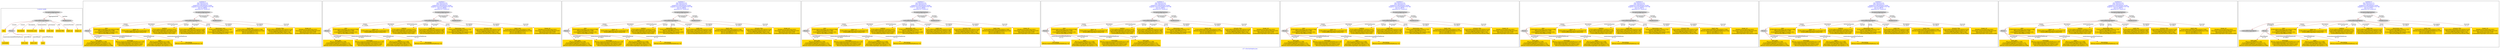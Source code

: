 digraph n0 {
fontcolor="blue"
remincross="true"
label="s27-s-the-huntington.json"
subgraph cluster_0 {
label="1-correct model"
n2[style="filled",color="white",fillcolor="lightgray",label="CulturalHeritageObject1"];
n3[shape="plaintext",style="filled",fillcolor="gold",label="date"];
n4[style="filled",color="white",fillcolor="lightgray",label="Person1"];
n5[shape="plaintext",style="filled",fillcolor="gold",label="description"];
n6[shape="plaintext",style="filled",fillcolor="gold",label="dimensions_inch"];
n7[shape="plaintext",style="filled",fillcolor="gold",label="medium"];
n8[shape="plaintext",style="filled",fillcolor="gold",label="credit_line"];
n9[shape="plaintext",style="filled",fillcolor="gold",label="Artwork_Title"];
n10[shape="plaintext",style="filled",fillcolor="gold",label="object_no"];
n11[shape="plaintext",style="filled",fillcolor="gold",label="nationality"];
n12[shape="plaintext",style="filled",fillcolor="gold",label="birth_date"];
n13[shape="plaintext",style="filled",fillcolor="gold",label="death_date"];
n14[shape="plaintext",style="filled",fillcolor="gold",label="name"];
n15[style="filled",color="white",fillcolor="lightgray",label="EuropeanaAggregation1"];
n16[style="filled",color="white",fillcolor="lightgray",label="WebResource1"];
n17[shape="plaintext",style="filled",fillcolor="gold",label="image_url"];
}
subgraph cluster_1 {
label="candidate 0\nlink coherence:0.8\nnode coherence:0.8\nconfidence:0.6953092645743361\nmapping score:0.6234364215247786\ncost:311.98044\n-precision:0.67-recall:0.67"
n19[style="filled",color="white",fillcolor="lightgray",label="CulturalHeritageObject1"];
n20[style="filled",color="white",fillcolor="lightgray",label="Person1"];
n21[style="filled",color="white",fillcolor="lightgray",label="EuropeanaAggregation1"];
n22[style="filled",color="white",fillcolor="lightgray",label="WebResource1"];
n23[shape="plaintext",style="filled",fillcolor="gold",label="birth_date\n[Person,dateOfDeath,0.599]\n[CulturalHeritageObject,created,0.172]\n[CulturalHeritageObject,description,0.133]\n[Person,countryAssociatedWithThePerson,0.096]"];
n24[shape="plaintext",style="filled",fillcolor="gold",label="date\n[CulturalHeritageObject,description,0.594]\n[Person,dateOfDeath,0.186]\n[CulturalHeritageObject,created,0.181]\n[Person,dateOfBirth,0.039]"];
n25[shape="plaintext",style="filled",fillcolor="gold",label="object_no\n[CulturalHeritageObject,accessionNumber,1.0]\n[CulturalHeritageObject,extent,0.0]"];
n26[shape="plaintext",style="filled",fillcolor="gold",label="medium\n[CulturalHeritageObject,medium,0.972]\n[CulturalHeritageObject,description,0.02]\n[Person,biographicalInformation,0.005]\n[CulturalHeritageObject,title,0.003]"];
n27[shape="plaintext",style="filled",fillcolor="gold",label="credit_line\n[CulturalHeritageObject,provenance,0.435]\n[Document,columnSubClassOfLink,0.286]\n[CulturalHeritageObject,description,0.154]\n[Person,biographicalInformation,0.125]"];
n28[shape="plaintext",style="filled",fillcolor="gold",label="nationality\n[Person,countryAssociatedWithThePerson,0.743]\n[CulturalHeritageObject,provenance,0.117]\n[CulturalHeritageObject,description,0.083]\n[Person,biographicalInformation,0.057]"];
n29[shape="plaintext",style="filled",fillcolor="gold",label="dimensions_inch\n[CulturalHeritageObject,extent,0.723]\n[Person,dateOfDeath,0.113]\n[CulturalHeritageObject,description,0.085]\n[Person,dateOfBirth,0.079]"];
n30[shape="plaintext",style="filled",fillcolor="gold",label="death_date\n[CulturalHeritageObject,description,0.344]\n[Person,countryAssociatedWithThePerson,0.244]\n[Person,dateOfBirth,0.211]\n[Person,dateOfDeath,0.202]"];
n31[shape="plaintext",style="filled",fillcolor="gold",label="name\n[Person,nameOfThePerson,0.448]\n[CulturalHeritageObject,title,0.205]\n[Document,columnSubClassOfLink,0.175]\n[CulturalHeritageObject,description,0.172]"];
n32[shape="plaintext",style="filled",fillcolor="gold",label="image_url\n[WebResource,classLink,0.952]\n[Document,columnSubClassOfLink,0.026]\n[Document,classLink,0.016]\n[CulturalHeritageObject,description,0.006]"];
n33[shape="plaintext",style="filled",fillcolor="gold",label="Artwork_Title\n[CulturalHeritageObject,description,0.533]\n[Person,biographicalInformation,0.278]\n[CulturalHeritageObject,title,0.104]\n[Document,columnSubClassOfLink,0.084]"];
n34[shape="plaintext",style="filled",fillcolor="gold",label="description\n[Person,countryAssociatedWithThePerson,1.0]"];
}
subgraph cluster_2 {
label="candidate 1\nlink coherence:0.8\nnode coherence:0.8\nconfidence:0.6953092645743361\nmapping score:0.6234364215247786\ncost:311.98044\n-precision:0.67-recall:0.67"
n36[style="filled",color="white",fillcolor="lightgray",label="CulturalHeritageObject1"];
n37[style="filled",color="white",fillcolor="lightgray",label="Person1"];
n38[style="filled",color="white",fillcolor="lightgray",label="EuropeanaAggregation1"];
n39[style="filled",color="white",fillcolor="lightgray",label="WebResource1"];
n40[shape="plaintext",style="filled",fillcolor="gold",label="birth_date\n[Person,dateOfDeath,0.599]\n[CulturalHeritageObject,created,0.172]\n[CulturalHeritageObject,description,0.133]\n[Person,countryAssociatedWithThePerson,0.096]"];
n41[shape="plaintext",style="filled",fillcolor="gold",label="date\n[CulturalHeritageObject,description,0.594]\n[Person,dateOfDeath,0.186]\n[CulturalHeritageObject,created,0.181]\n[Person,dateOfBirth,0.039]"];
n42[shape="plaintext",style="filled",fillcolor="gold",label="object_no\n[CulturalHeritageObject,accessionNumber,1.0]\n[CulturalHeritageObject,extent,0.0]"];
n43[shape="plaintext",style="filled",fillcolor="gold",label="medium\n[CulturalHeritageObject,medium,0.972]\n[CulturalHeritageObject,description,0.02]\n[Person,biographicalInformation,0.005]\n[CulturalHeritageObject,title,0.003]"];
n44[shape="plaintext",style="filled",fillcolor="gold",label="credit_line\n[CulturalHeritageObject,provenance,0.435]\n[Document,columnSubClassOfLink,0.286]\n[CulturalHeritageObject,description,0.154]\n[Person,biographicalInformation,0.125]"];
n45[shape="plaintext",style="filled",fillcolor="gold",label="nationality\n[Person,countryAssociatedWithThePerson,0.743]\n[CulturalHeritageObject,provenance,0.117]\n[CulturalHeritageObject,description,0.083]\n[Person,biographicalInformation,0.057]"];
n46[shape="plaintext",style="filled",fillcolor="gold",label="dimensions_inch\n[CulturalHeritageObject,extent,0.723]\n[Person,dateOfDeath,0.113]\n[CulturalHeritageObject,description,0.085]\n[Person,dateOfBirth,0.079]"];
n47[shape="plaintext",style="filled",fillcolor="gold",label="Artwork_Title\n[CulturalHeritageObject,description,0.533]\n[Person,biographicalInformation,0.278]\n[CulturalHeritageObject,title,0.104]\n[Document,columnSubClassOfLink,0.084]"];
n48[shape="plaintext",style="filled",fillcolor="gold",label="name\n[Person,nameOfThePerson,0.448]\n[CulturalHeritageObject,title,0.205]\n[Document,columnSubClassOfLink,0.175]\n[CulturalHeritageObject,description,0.172]"];
n49[shape="plaintext",style="filled",fillcolor="gold",label="image_url\n[WebResource,classLink,0.952]\n[Document,columnSubClassOfLink,0.026]\n[Document,classLink,0.016]\n[CulturalHeritageObject,description,0.006]"];
n50[shape="plaintext",style="filled",fillcolor="gold",label="death_date\n[CulturalHeritageObject,description,0.344]\n[Person,countryAssociatedWithThePerson,0.244]\n[Person,dateOfBirth,0.211]\n[Person,dateOfDeath,0.202]"];
n51[shape="plaintext",style="filled",fillcolor="gold",label="description\n[Person,countryAssociatedWithThePerson,1.0]"];
}
subgraph cluster_3 {
label="candidate 2\nlink coherence:0.8\nnode coherence:0.8\nconfidence:0.6953092645743361\nmapping score:0.6234364215247786\ncost:311.98044\n-precision:0.67-recall:0.67"
n53[style="filled",color="white",fillcolor="lightgray",label="CulturalHeritageObject1"];
n54[style="filled",color="white",fillcolor="lightgray",label="Person1"];
n55[style="filled",color="white",fillcolor="lightgray",label="EuropeanaAggregation1"];
n56[style="filled",color="white",fillcolor="lightgray",label="WebResource1"];
n57[shape="plaintext",style="filled",fillcolor="gold",label="birth_date\n[Person,dateOfDeath,0.599]\n[CulturalHeritageObject,created,0.172]\n[CulturalHeritageObject,description,0.133]\n[Person,countryAssociatedWithThePerson,0.096]"];
n58[shape="plaintext",style="filled",fillcolor="gold",label="date\n[CulturalHeritageObject,description,0.594]\n[Person,dateOfDeath,0.186]\n[CulturalHeritageObject,created,0.181]\n[Person,dateOfBirth,0.039]"];
n59[shape="plaintext",style="filled",fillcolor="gold",label="object_no\n[CulturalHeritageObject,accessionNumber,1.0]\n[CulturalHeritageObject,extent,0.0]"];
n60[shape="plaintext",style="filled",fillcolor="gold",label="medium\n[CulturalHeritageObject,medium,0.972]\n[CulturalHeritageObject,description,0.02]\n[Person,biographicalInformation,0.005]\n[CulturalHeritageObject,title,0.003]"];
n61[shape="plaintext",style="filled",fillcolor="gold",label="nationality\n[Person,countryAssociatedWithThePerson,0.743]\n[CulturalHeritageObject,provenance,0.117]\n[CulturalHeritageObject,description,0.083]\n[Person,biographicalInformation,0.057]"];
n62[shape="plaintext",style="filled",fillcolor="gold",label="dimensions_inch\n[CulturalHeritageObject,extent,0.723]\n[Person,dateOfDeath,0.113]\n[CulturalHeritageObject,description,0.085]\n[Person,dateOfBirth,0.079]"];
n63[shape="plaintext",style="filled",fillcolor="gold",label="credit_line\n[CulturalHeritageObject,provenance,0.435]\n[Document,columnSubClassOfLink,0.286]\n[CulturalHeritageObject,description,0.154]\n[Person,biographicalInformation,0.125]"];
n64[shape="plaintext",style="filled",fillcolor="gold",label="death_date\n[CulturalHeritageObject,description,0.344]\n[Person,countryAssociatedWithThePerson,0.244]\n[Person,dateOfBirth,0.211]\n[Person,dateOfDeath,0.202]"];
n65[shape="plaintext",style="filled",fillcolor="gold",label="name\n[Person,nameOfThePerson,0.448]\n[CulturalHeritageObject,title,0.205]\n[Document,columnSubClassOfLink,0.175]\n[CulturalHeritageObject,description,0.172]"];
n66[shape="plaintext",style="filled",fillcolor="gold",label="image_url\n[WebResource,classLink,0.952]\n[Document,columnSubClassOfLink,0.026]\n[Document,classLink,0.016]\n[CulturalHeritageObject,description,0.006]"];
n67[shape="plaintext",style="filled",fillcolor="gold",label="Artwork_Title\n[CulturalHeritageObject,description,0.533]\n[Person,biographicalInformation,0.278]\n[CulturalHeritageObject,title,0.104]\n[Document,columnSubClassOfLink,0.084]"];
n68[shape="plaintext",style="filled",fillcolor="gold",label="description\n[Person,countryAssociatedWithThePerson,1.0]"];
}
subgraph cluster_4 {
label="candidate 3\nlink coherence:0.8\nnode coherence:0.8\nconfidence:0.6953092645743361\nmapping score:0.6234364215247786\ncost:311.98044\n-precision:0.67-recall:0.67"
n70[style="filled",color="white",fillcolor="lightgray",label="CulturalHeritageObject1"];
n71[style="filled",color="white",fillcolor="lightgray",label="Person1"];
n72[style="filled",color="white",fillcolor="lightgray",label="EuropeanaAggregation1"];
n73[style="filled",color="white",fillcolor="lightgray",label="WebResource1"];
n74[shape="plaintext",style="filled",fillcolor="gold",label="birth_date\n[Person,dateOfDeath,0.599]\n[CulturalHeritageObject,created,0.172]\n[CulturalHeritageObject,description,0.133]\n[Person,countryAssociatedWithThePerson,0.096]"];
n75[shape="plaintext",style="filled",fillcolor="gold",label="date\n[CulturalHeritageObject,description,0.594]\n[Person,dateOfDeath,0.186]\n[CulturalHeritageObject,created,0.181]\n[Person,dateOfBirth,0.039]"];
n76[shape="plaintext",style="filled",fillcolor="gold",label="object_no\n[CulturalHeritageObject,accessionNumber,1.0]\n[CulturalHeritageObject,extent,0.0]"];
n77[shape="plaintext",style="filled",fillcolor="gold",label="medium\n[CulturalHeritageObject,medium,0.972]\n[CulturalHeritageObject,description,0.02]\n[Person,biographicalInformation,0.005]\n[CulturalHeritageObject,title,0.003]"];
n78[shape="plaintext",style="filled",fillcolor="gold",label="nationality\n[Person,countryAssociatedWithThePerson,0.743]\n[CulturalHeritageObject,provenance,0.117]\n[CulturalHeritageObject,description,0.083]\n[Person,biographicalInformation,0.057]"];
n79[shape="plaintext",style="filled",fillcolor="gold",label="dimensions_inch\n[CulturalHeritageObject,extent,0.723]\n[Person,dateOfDeath,0.113]\n[CulturalHeritageObject,description,0.085]\n[Person,dateOfBirth,0.079]"];
n80[shape="plaintext",style="filled",fillcolor="gold",label="credit_line\n[CulturalHeritageObject,provenance,0.435]\n[Document,columnSubClassOfLink,0.286]\n[CulturalHeritageObject,description,0.154]\n[Person,biographicalInformation,0.125]"];
n81[shape="plaintext",style="filled",fillcolor="gold",label="Artwork_Title\n[CulturalHeritageObject,description,0.533]\n[Person,biographicalInformation,0.278]\n[CulturalHeritageObject,title,0.104]\n[Document,columnSubClassOfLink,0.084]"];
n82[shape="plaintext",style="filled",fillcolor="gold",label="name\n[Person,nameOfThePerson,0.448]\n[CulturalHeritageObject,title,0.205]\n[Document,columnSubClassOfLink,0.175]\n[CulturalHeritageObject,description,0.172]"];
n83[shape="plaintext",style="filled",fillcolor="gold",label="image_url\n[WebResource,classLink,0.952]\n[Document,columnSubClassOfLink,0.026]\n[Document,classLink,0.016]\n[CulturalHeritageObject,description,0.006]"];
n84[shape="plaintext",style="filled",fillcolor="gold",label="death_date\n[CulturalHeritageObject,description,0.344]\n[Person,countryAssociatedWithThePerson,0.244]\n[Person,dateOfBirth,0.211]\n[Person,dateOfDeath,0.202]"];
n85[shape="plaintext",style="filled",fillcolor="gold",label="description\n[Person,countryAssociatedWithThePerson,1.0]"];
}
subgraph cluster_5 {
label="candidate 4\nlink coherence:0.8\nnode coherence:0.8\nconfidence:0.6953092645743361\nmapping score:0.6234364215247786\ncost:311.98054\n-precision:0.67-recall:0.67"
n87[style="filled",color="white",fillcolor="lightgray",label="CulturalHeritageObject1"];
n88[style="filled",color="white",fillcolor="lightgray",label="Person2"];
n89[style="filled",color="white",fillcolor="lightgray",label="EuropeanaAggregation1"];
n90[style="filled",color="white",fillcolor="lightgray",label="WebResource1"];
n91[shape="plaintext",style="filled",fillcolor="gold",label="date\n[CulturalHeritageObject,description,0.594]\n[Person,dateOfDeath,0.186]\n[CulturalHeritageObject,created,0.181]\n[Person,dateOfBirth,0.039]"];
n92[shape="plaintext",style="filled",fillcolor="gold",label="object_no\n[CulturalHeritageObject,accessionNumber,1.0]\n[CulturalHeritageObject,extent,0.0]"];
n93[shape="plaintext",style="filled",fillcolor="gold",label="medium\n[CulturalHeritageObject,medium,0.972]\n[CulturalHeritageObject,description,0.02]\n[Person,biographicalInformation,0.005]\n[CulturalHeritageObject,title,0.003]"];
n94[shape="plaintext",style="filled",fillcolor="gold",label="description\n[Person,countryAssociatedWithThePerson,1.0]"];
n95[shape="plaintext",style="filled",fillcolor="gold",label="credit_line\n[CulturalHeritageObject,provenance,0.435]\n[Document,columnSubClassOfLink,0.286]\n[CulturalHeritageObject,description,0.154]\n[Person,biographicalInformation,0.125]"];
n96[shape="plaintext",style="filled",fillcolor="gold",label="name\n[Person,nameOfThePerson,0.448]\n[CulturalHeritageObject,title,0.205]\n[Document,columnSubClassOfLink,0.175]\n[CulturalHeritageObject,description,0.172]"];
n97[shape="plaintext",style="filled",fillcolor="gold",label="nationality\n[Person,countryAssociatedWithThePerson,0.743]\n[CulturalHeritageObject,provenance,0.117]\n[CulturalHeritageObject,description,0.083]\n[Person,biographicalInformation,0.057]"];
n98[shape="plaintext",style="filled",fillcolor="gold",label="dimensions_inch\n[CulturalHeritageObject,extent,0.723]\n[Person,dateOfDeath,0.113]\n[CulturalHeritageObject,description,0.085]\n[Person,dateOfBirth,0.079]"];
n99[shape="plaintext",style="filled",fillcolor="gold",label="death_date\n[CulturalHeritageObject,description,0.344]\n[Person,countryAssociatedWithThePerson,0.244]\n[Person,dateOfBirth,0.211]\n[Person,dateOfDeath,0.202]"];
n100[shape="plaintext",style="filled",fillcolor="gold",label="image_url\n[WebResource,classLink,0.952]\n[Document,columnSubClassOfLink,0.026]\n[Document,classLink,0.016]\n[CulturalHeritageObject,description,0.006]"];
n101[shape="plaintext",style="filled",fillcolor="gold",label="Artwork_Title\n[CulturalHeritageObject,description,0.533]\n[Person,biographicalInformation,0.278]\n[CulturalHeritageObject,title,0.104]\n[Document,columnSubClassOfLink,0.084]"];
n102[shape="plaintext",style="filled",fillcolor="gold",label="birth_date\n[Person,dateOfDeath,0.599]\n[CulturalHeritageObject,created,0.172]\n[CulturalHeritageObject,description,0.133]\n[Person,countryAssociatedWithThePerson,0.096]"];
}
subgraph cluster_6 {
label="candidate 5\nlink coherence:0.8\nnode coherence:0.8\nconfidence:0.6953092645743361\nmapping score:0.6234364215247786\ncost:311.98076\n-precision:0.67-recall:0.67"
n104[style="filled",color="white",fillcolor="lightgray",label="CulturalHeritageObject1"];
n105[style="filled",color="white",fillcolor="lightgray",label="Person1"];
n106[style="filled",color="white",fillcolor="lightgray",label="EuropeanaAggregation1"];
n107[style="filled",color="white",fillcolor="lightgray",label="WebResource2"];
n108[shape="plaintext",style="filled",fillcolor="gold",label="birth_date\n[Person,dateOfDeath,0.599]\n[CulturalHeritageObject,created,0.172]\n[CulturalHeritageObject,description,0.133]\n[Person,countryAssociatedWithThePerson,0.096]"];
n109[shape="plaintext",style="filled",fillcolor="gold",label="date\n[CulturalHeritageObject,description,0.594]\n[Person,dateOfDeath,0.186]\n[CulturalHeritageObject,created,0.181]\n[Person,dateOfBirth,0.039]"];
n110[shape="plaintext",style="filled",fillcolor="gold",label="object_no\n[CulturalHeritageObject,accessionNumber,1.0]\n[CulturalHeritageObject,extent,0.0]"];
n111[shape="plaintext",style="filled",fillcolor="gold",label="medium\n[CulturalHeritageObject,medium,0.972]\n[CulturalHeritageObject,description,0.02]\n[Person,biographicalInformation,0.005]\n[CulturalHeritageObject,title,0.003]"];
n112[shape="plaintext",style="filled",fillcolor="gold",label="credit_line\n[CulturalHeritageObject,provenance,0.435]\n[Document,columnSubClassOfLink,0.286]\n[CulturalHeritageObject,description,0.154]\n[Person,biographicalInformation,0.125]"];
n113[shape="plaintext",style="filled",fillcolor="gold",label="nationality\n[Person,countryAssociatedWithThePerson,0.743]\n[CulturalHeritageObject,provenance,0.117]\n[CulturalHeritageObject,description,0.083]\n[Person,biographicalInformation,0.057]"];
n114[shape="plaintext",style="filled",fillcolor="gold",label="dimensions_inch\n[CulturalHeritageObject,extent,0.723]\n[Person,dateOfDeath,0.113]\n[CulturalHeritageObject,description,0.085]\n[Person,dateOfBirth,0.079]"];
n115[shape="plaintext",style="filled",fillcolor="gold",label="image_url\n[WebResource,classLink,0.952]\n[Document,columnSubClassOfLink,0.026]\n[Document,classLink,0.016]\n[CulturalHeritageObject,description,0.006]"];
n116[shape="plaintext",style="filled",fillcolor="gold",label="death_date\n[CulturalHeritageObject,description,0.344]\n[Person,countryAssociatedWithThePerson,0.244]\n[Person,dateOfBirth,0.211]\n[Person,dateOfDeath,0.202]"];
n117[shape="plaintext",style="filled",fillcolor="gold",label="name\n[Person,nameOfThePerson,0.448]\n[CulturalHeritageObject,title,0.205]\n[Document,columnSubClassOfLink,0.175]\n[CulturalHeritageObject,description,0.172]"];
n118[shape="plaintext",style="filled",fillcolor="gold",label="Artwork_Title\n[CulturalHeritageObject,description,0.533]\n[Person,biographicalInformation,0.278]\n[CulturalHeritageObject,title,0.104]\n[Document,columnSubClassOfLink,0.084]"];
n119[shape="plaintext",style="filled",fillcolor="gold",label="description\n[Person,countryAssociatedWithThePerson,1.0]"];
}
subgraph cluster_7 {
label="candidate 6\nlink coherence:0.8\nnode coherence:0.8\nconfidence:0.6953092645743361\nmapping score:0.6234364215247786\ncost:311.98076\n-precision:0.67-recall:0.67"
n121[style="filled",color="white",fillcolor="lightgray",label="CulturalHeritageObject1"];
n122[style="filled",color="white",fillcolor="lightgray",label="Person1"];
n123[style="filled",color="white",fillcolor="lightgray",label="EuropeanaAggregation1"];
n124[style="filled",color="white",fillcolor="lightgray",label="WebResource2"];
n125[shape="plaintext",style="filled",fillcolor="gold",label="birth_date\n[Person,dateOfDeath,0.599]\n[CulturalHeritageObject,created,0.172]\n[CulturalHeritageObject,description,0.133]\n[Person,countryAssociatedWithThePerson,0.096]"];
n126[shape="plaintext",style="filled",fillcolor="gold",label="date\n[CulturalHeritageObject,description,0.594]\n[Person,dateOfDeath,0.186]\n[CulturalHeritageObject,created,0.181]\n[Person,dateOfBirth,0.039]"];
n127[shape="plaintext",style="filled",fillcolor="gold",label="object_no\n[CulturalHeritageObject,accessionNumber,1.0]\n[CulturalHeritageObject,extent,0.0]"];
n128[shape="plaintext",style="filled",fillcolor="gold",label="medium\n[CulturalHeritageObject,medium,0.972]\n[CulturalHeritageObject,description,0.02]\n[Person,biographicalInformation,0.005]\n[CulturalHeritageObject,title,0.003]"];
n129[shape="plaintext",style="filled",fillcolor="gold",label="credit_line\n[CulturalHeritageObject,provenance,0.435]\n[Document,columnSubClassOfLink,0.286]\n[CulturalHeritageObject,description,0.154]\n[Person,biographicalInformation,0.125]"];
n130[shape="plaintext",style="filled",fillcolor="gold",label="nationality\n[Person,countryAssociatedWithThePerson,0.743]\n[CulturalHeritageObject,provenance,0.117]\n[CulturalHeritageObject,description,0.083]\n[Person,biographicalInformation,0.057]"];
n131[shape="plaintext",style="filled",fillcolor="gold",label="dimensions_inch\n[CulturalHeritageObject,extent,0.723]\n[Person,dateOfDeath,0.113]\n[CulturalHeritageObject,description,0.085]\n[Person,dateOfBirth,0.079]"];
n132[shape="plaintext",style="filled",fillcolor="gold",label="image_url\n[WebResource,classLink,0.952]\n[Document,columnSubClassOfLink,0.026]\n[Document,classLink,0.016]\n[CulturalHeritageObject,description,0.006]"];
n133[shape="plaintext",style="filled",fillcolor="gold",label="Artwork_Title\n[CulturalHeritageObject,description,0.533]\n[Person,biographicalInformation,0.278]\n[CulturalHeritageObject,title,0.104]\n[Document,columnSubClassOfLink,0.084]"];
n134[shape="plaintext",style="filled",fillcolor="gold",label="name\n[Person,nameOfThePerson,0.448]\n[CulturalHeritageObject,title,0.205]\n[Document,columnSubClassOfLink,0.175]\n[CulturalHeritageObject,description,0.172]"];
n135[shape="plaintext",style="filled",fillcolor="gold",label="death_date\n[CulturalHeritageObject,description,0.344]\n[Person,countryAssociatedWithThePerson,0.244]\n[Person,dateOfBirth,0.211]\n[Person,dateOfDeath,0.202]"];
n136[shape="plaintext",style="filled",fillcolor="gold",label="description\n[Person,countryAssociatedWithThePerson,1.0]"];
}
subgraph cluster_8 {
label="candidate 7\nlink coherence:0.8\nnode coherence:0.8\nconfidence:0.6953092645743361\nmapping score:0.6234364215247786\ncost:311.98076\n-precision:0.67-recall:0.67"
n138[style="filled",color="white",fillcolor="lightgray",label="CulturalHeritageObject1"];
n139[style="filled",color="white",fillcolor="lightgray",label="Person1"];
n140[style="filled",color="white",fillcolor="lightgray",label="EuropeanaAggregation1"];
n141[style="filled",color="white",fillcolor="lightgray",label="WebResource2"];
n142[shape="plaintext",style="filled",fillcolor="gold",label="birth_date\n[Person,dateOfDeath,0.599]\n[CulturalHeritageObject,created,0.172]\n[CulturalHeritageObject,description,0.133]\n[Person,countryAssociatedWithThePerson,0.096]"];
n143[shape="plaintext",style="filled",fillcolor="gold",label="date\n[CulturalHeritageObject,description,0.594]\n[Person,dateOfDeath,0.186]\n[CulturalHeritageObject,created,0.181]\n[Person,dateOfBirth,0.039]"];
n144[shape="plaintext",style="filled",fillcolor="gold",label="object_no\n[CulturalHeritageObject,accessionNumber,1.0]\n[CulturalHeritageObject,extent,0.0]"];
n145[shape="plaintext",style="filled",fillcolor="gold",label="medium\n[CulturalHeritageObject,medium,0.972]\n[CulturalHeritageObject,description,0.02]\n[Person,biographicalInformation,0.005]\n[CulturalHeritageObject,title,0.003]"];
n146[shape="plaintext",style="filled",fillcolor="gold",label="nationality\n[Person,countryAssociatedWithThePerson,0.743]\n[CulturalHeritageObject,provenance,0.117]\n[CulturalHeritageObject,description,0.083]\n[Person,biographicalInformation,0.057]"];
n147[shape="plaintext",style="filled",fillcolor="gold",label="dimensions_inch\n[CulturalHeritageObject,extent,0.723]\n[Person,dateOfDeath,0.113]\n[CulturalHeritageObject,description,0.085]\n[Person,dateOfBirth,0.079]"];
n148[shape="plaintext",style="filled",fillcolor="gold",label="credit_line\n[CulturalHeritageObject,provenance,0.435]\n[Document,columnSubClassOfLink,0.286]\n[CulturalHeritageObject,description,0.154]\n[Person,biographicalInformation,0.125]"];
n149[shape="plaintext",style="filled",fillcolor="gold",label="image_url\n[WebResource,classLink,0.952]\n[Document,columnSubClassOfLink,0.026]\n[Document,classLink,0.016]\n[CulturalHeritageObject,description,0.006]"];
n150[shape="plaintext",style="filled",fillcolor="gold",label="death_date\n[CulturalHeritageObject,description,0.344]\n[Person,countryAssociatedWithThePerson,0.244]\n[Person,dateOfBirth,0.211]\n[Person,dateOfDeath,0.202]"];
n151[shape="plaintext",style="filled",fillcolor="gold",label="name\n[Person,nameOfThePerson,0.448]\n[CulturalHeritageObject,title,0.205]\n[Document,columnSubClassOfLink,0.175]\n[CulturalHeritageObject,description,0.172]"];
n152[shape="plaintext",style="filled",fillcolor="gold",label="Artwork_Title\n[CulturalHeritageObject,description,0.533]\n[Person,biographicalInformation,0.278]\n[CulturalHeritageObject,title,0.104]\n[Document,columnSubClassOfLink,0.084]"];
n153[shape="plaintext",style="filled",fillcolor="gold",label="description\n[Person,countryAssociatedWithThePerson,1.0]"];
}
subgraph cluster_9 {
label="candidate 8\nlink coherence:0.8\nnode coherence:0.8\nconfidence:0.6953092645743361\nmapping score:0.6234364215247786\ncost:311.98076\n-precision:0.67-recall:0.67"
n155[style="filled",color="white",fillcolor="lightgray",label="CulturalHeritageObject1"];
n156[style="filled",color="white",fillcolor="lightgray",label="Person1"];
n157[style="filled",color="white",fillcolor="lightgray",label="EuropeanaAggregation1"];
n158[style="filled",color="white",fillcolor="lightgray",label="WebResource2"];
n159[shape="plaintext",style="filled",fillcolor="gold",label="birth_date\n[Person,dateOfDeath,0.599]\n[CulturalHeritageObject,created,0.172]\n[CulturalHeritageObject,description,0.133]\n[Person,countryAssociatedWithThePerson,0.096]"];
n160[shape="plaintext",style="filled",fillcolor="gold",label="date\n[CulturalHeritageObject,description,0.594]\n[Person,dateOfDeath,0.186]\n[CulturalHeritageObject,created,0.181]\n[Person,dateOfBirth,0.039]"];
n161[shape="plaintext",style="filled",fillcolor="gold",label="object_no\n[CulturalHeritageObject,accessionNumber,1.0]\n[CulturalHeritageObject,extent,0.0]"];
n162[shape="plaintext",style="filled",fillcolor="gold",label="medium\n[CulturalHeritageObject,medium,0.972]\n[CulturalHeritageObject,description,0.02]\n[Person,biographicalInformation,0.005]\n[CulturalHeritageObject,title,0.003]"];
n163[shape="plaintext",style="filled",fillcolor="gold",label="nationality\n[Person,countryAssociatedWithThePerson,0.743]\n[CulturalHeritageObject,provenance,0.117]\n[CulturalHeritageObject,description,0.083]\n[Person,biographicalInformation,0.057]"];
n164[shape="plaintext",style="filled",fillcolor="gold",label="dimensions_inch\n[CulturalHeritageObject,extent,0.723]\n[Person,dateOfDeath,0.113]\n[CulturalHeritageObject,description,0.085]\n[Person,dateOfBirth,0.079]"];
n165[shape="plaintext",style="filled",fillcolor="gold",label="credit_line\n[CulturalHeritageObject,provenance,0.435]\n[Document,columnSubClassOfLink,0.286]\n[CulturalHeritageObject,description,0.154]\n[Person,biographicalInformation,0.125]"];
n166[shape="plaintext",style="filled",fillcolor="gold",label="image_url\n[WebResource,classLink,0.952]\n[Document,columnSubClassOfLink,0.026]\n[Document,classLink,0.016]\n[CulturalHeritageObject,description,0.006]"];
n167[shape="plaintext",style="filled",fillcolor="gold",label="Artwork_Title\n[CulturalHeritageObject,description,0.533]\n[Person,biographicalInformation,0.278]\n[CulturalHeritageObject,title,0.104]\n[Document,columnSubClassOfLink,0.084]"];
n168[shape="plaintext",style="filled",fillcolor="gold",label="name\n[Person,nameOfThePerson,0.448]\n[CulturalHeritageObject,title,0.205]\n[Document,columnSubClassOfLink,0.175]\n[CulturalHeritageObject,description,0.172]"];
n169[shape="plaintext",style="filled",fillcolor="gold",label="death_date\n[CulturalHeritageObject,description,0.344]\n[Person,countryAssociatedWithThePerson,0.244]\n[Person,dateOfBirth,0.211]\n[Person,dateOfDeath,0.202]"];
n170[shape="plaintext",style="filled",fillcolor="gold",label="description\n[Person,countryAssociatedWithThePerson,1.0]"];
}
subgraph cluster_10 {
label="candidate 9\nlink coherence:0.75\nnode coherence:0.8\nconfidence:0.6953092645743361\nmapping score:0.6234364215247786\ncost:312.97621\n-precision:0.62-recall:0.67"
n172[style="filled",color="white",fillcolor="lightgray",label="CulturalHeritageObject1"];
n173[style="filled",color="white",fillcolor="lightgray",label="CulturalHeritageObject2"];
n174[style="filled",color="white",fillcolor="lightgray",label="Person1"];
n175[style="filled",color="white",fillcolor="lightgray",label="EuropeanaAggregation1"];
n176[style="filled",color="white",fillcolor="lightgray",label="WebResource1"];
n177[shape="plaintext",style="filled",fillcolor="gold",label="birth_date\n[Person,dateOfDeath,0.599]\n[CulturalHeritageObject,created,0.172]\n[CulturalHeritageObject,description,0.133]\n[Person,countryAssociatedWithThePerson,0.096]"];
n178[shape="plaintext",style="filled",fillcolor="gold",label="date\n[CulturalHeritageObject,description,0.594]\n[Person,dateOfDeath,0.186]\n[CulturalHeritageObject,created,0.181]\n[Person,dateOfBirth,0.039]"];
n179[shape="plaintext",style="filled",fillcolor="gold",label="object_no\n[CulturalHeritageObject,accessionNumber,1.0]\n[CulturalHeritageObject,extent,0.0]"];
n180[shape="plaintext",style="filled",fillcolor="gold",label="medium\n[CulturalHeritageObject,medium,0.972]\n[CulturalHeritageObject,description,0.02]\n[Person,biographicalInformation,0.005]\n[CulturalHeritageObject,title,0.003]"];
n181[shape="plaintext",style="filled",fillcolor="gold",label="credit_line\n[CulturalHeritageObject,provenance,0.435]\n[Document,columnSubClassOfLink,0.286]\n[CulturalHeritageObject,description,0.154]\n[Person,biographicalInformation,0.125]"];
n182[shape="plaintext",style="filled",fillcolor="gold",label="nationality\n[Person,countryAssociatedWithThePerson,0.743]\n[CulturalHeritageObject,provenance,0.117]\n[CulturalHeritageObject,description,0.083]\n[Person,biographicalInformation,0.057]"];
n183[shape="plaintext",style="filled",fillcolor="gold",label="dimensions_inch\n[CulturalHeritageObject,extent,0.723]\n[Person,dateOfDeath,0.113]\n[CulturalHeritageObject,description,0.085]\n[Person,dateOfBirth,0.079]"];
n184[shape="plaintext",style="filled",fillcolor="gold",label="death_date\n[CulturalHeritageObject,description,0.344]\n[Person,countryAssociatedWithThePerson,0.244]\n[Person,dateOfBirth,0.211]\n[Person,dateOfDeath,0.202]"];
n185[shape="plaintext",style="filled",fillcolor="gold",label="name\n[Person,nameOfThePerson,0.448]\n[CulturalHeritageObject,title,0.205]\n[Document,columnSubClassOfLink,0.175]\n[CulturalHeritageObject,description,0.172]"];
n186[shape="plaintext",style="filled",fillcolor="gold",label="image_url\n[WebResource,classLink,0.952]\n[Document,columnSubClassOfLink,0.026]\n[Document,classLink,0.016]\n[CulturalHeritageObject,description,0.006]"];
n187[shape="plaintext",style="filled",fillcolor="gold",label="Artwork_Title\n[CulturalHeritageObject,description,0.533]\n[Person,biographicalInformation,0.278]\n[CulturalHeritageObject,title,0.104]\n[Document,columnSubClassOfLink,0.084]"];
n188[shape="plaintext",style="filled",fillcolor="gold",label="description\n[Person,countryAssociatedWithThePerson,1.0]"];
}
n2 -> n3[color="brown",fontcolor="black",label="created"]
n2 -> n4[color="brown",fontcolor="black",label="creator"]
n2 -> n5[color="brown",fontcolor="black",label="description"]
n2 -> n6[color="brown",fontcolor="black",label="extent"]
n2 -> n7[color="brown",fontcolor="black",label="medium"]
n2 -> n8[color="brown",fontcolor="black",label="provenance"]
n2 -> n9[color="brown",fontcolor="black",label="title"]
n2 -> n10[color="brown",fontcolor="black",label="accessionNumber"]
n4 -> n11[color="brown",fontcolor="black",label="countryAssociatedWithThePerson"]
n4 -> n12[color="brown",fontcolor="black",label="dateOfBirth"]
n4 -> n13[color="brown",fontcolor="black",label="dateOfDeath"]
n4 -> n14[color="brown",fontcolor="black",label="nameOfThePerson"]
n15 -> n2[color="brown",fontcolor="black",label="aggregatedCHO"]
n15 -> n16[color="brown",fontcolor="black",label="hasView"]
n16 -> n17[color="brown",fontcolor="black",label="classLink"]
n19 -> n20[color="brown",fontcolor="black",label="creator\nw=0.9929"]
n21 -> n19[color="brown",fontcolor="black",label="aggregatedCHO\nw=0.99397"]
n21 -> n22[color="brown",fontcolor="black",label="hasView\nw=0.99357"]
n20 -> n23[color="brown",fontcolor="black",label="dateOfDeath\nw=1.0"]
n19 -> n24[color="brown",fontcolor="black",label="description\nw=1.0"]
n19 -> n25[color="brown",fontcolor="black",label="accessionNumber\nw=1.0"]
n19 -> n26[color="brown",fontcolor="black",label="medium\nw=1.0"]
n19 -> n27[color="brown",fontcolor="black",label="provenance\nw=1.0"]
n20 -> n28[color="brown",fontcolor="black",label="countryAssociatedWithThePerson\nw=100.0"]
n19 -> n29[color="brown",fontcolor="black",label="extent\nw=1.0"]
n19 -> n30[color="brown",fontcolor="black",label="description\nw=100.0"]
n20 -> n31[color="brown",fontcolor="black",label="nameOfThePerson\nw=1.0"]
n22 -> n32[color="brown",fontcolor="black",label="classLink\nw=1.0"]
n19 -> n33[color="brown",fontcolor="black",label="description\nw=100.0"]
n20 -> n34[color="brown",fontcolor="black",label="countryAssociatedWithThePerson\nw=1.0"]
n36 -> n37[color="brown",fontcolor="black",label="creator\nw=0.9929"]
n38 -> n36[color="brown",fontcolor="black",label="aggregatedCHO\nw=0.99397"]
n38 -> n39[color="brown",fontcolor="black",label="hasView\nw=0.99357"]
n37 -> n40[color="brown",fontcolor="black",label="dateOfDeath\nw=1.0"]
n36 -> n41[color="brown",fontcolor="black",label="description\nw=1.0"]
n36 -> n42[color="brown",fontcolor="black",label="accessionNumber\nw=1.0"]
n36 -> n43[color="brown",fontcolor="black",label="medium\nw=1.0"]
n36 -> n44[color="brown",fontcolor="black",label="provenance\nw=1.0"]
n37 -> n45[color="brown",fontcolor="black",label="countryAssociatedWithThePerson\nw=100.0"]
n36 -> n46[color="brown",fontcolor="black",label="extent\nw=1.0"]
n36 -> n47[color="brown",fontcolor="black",label="description\nw=100.0"]
n37 -> n48[color="brown",fontcolor="black",label="nameOfThePerson\nw=1.0"]
n39 -> n49[color="brown",fontcolor="black",label="classLink\nw=1.0"]
n36 -> n50[color="brown",fontcolor="black",label="description\nw=100.0"]
n37 -> n51[color="brown",fontcolor="black",label="countryAssociatedWithThePerson\nw=1.0"]
n53 -> n54[color="brown",fontcolor="black",label="creator\nw=0.9929"]
n55 -> n53[color="brown",fontcolor="black",label="aggregatedCHO\nw=0.99397"]
n55 -> n56[color="brown",fontcolor="black",label="hasView\nw=0.99357"]
n54 -> n57[color="brown",fontcolor="black",label="dateOfDeath\nw=1.0"]
n53 -> n58[color="brown",fontcolor="black",label="description\nw=1.0"]
n53 -> n59[color="brown",fontcolor="black",label="accessionNumber\nw=1.0"]
n53 -> n60[color="brown",fontcolor="black",label="medium\nw=1.0"]
n54 -> n61[color="brown",fontcolor="black",label="countryAssociatedWithThePerson\nw=100.0"]
n53 -> n62[color="brown",fontcolor="black",label="extent\nw=1.0"]
n53 -> n63[color="brown",fontcolor="black",label="provenance\nw=1.0"]
n53 -> n64[color="brown",fontcolor="black",label="description\nw=100.0"]
n54 -> n65[color="brown",fontcolor="black",label="nameOfThePerson\nw=1.0"]
n56 -> n66[color="brown",fontcolor="black",label="classLink\nw=1.0"]
n53 -> n67[color="brown",fontcolor="black",label="description\nw=100.0"]
n54 -> n68[color="brown",fontcolor="black",label="countryAssociatedWithThePerson\nw=1.0"]
n70 -> n71[color="brown",fontcolor="black",label="creator\nw=0.9929"]
n72 -> n70[color="brown",fontcolor="black",label="aggregatedCHO\nw=0.99397"]
n72 -> n73[color="brown",fontcolor="black",label="hasView\nw=0.99357"]
n71 -> n74[color="brown",fontcolor="black",label="dateOfDeath\nw=1.0"]
n70 -> n75[color="brown",fontcolor="black",label="description\nw=1.0"]
n70 -> n76[color="brown",fontcolor="black",label="accessionNumber\nw=1.0"]
n70 -> n77[color="brown",fontcolor="black",label="medium\nw=1.0"]
n71 -> n78[color="brown",fontcolor="black",label="countryAssociatedWithThePerson\nw=100.0"]
n70 -> n79[color="brown",fontcolor="black",label="extent\nw=1.0"]
n70 -> n80[color="brown",fontcolor="black",label="provenance\nw=1.0"]
n70 -> n81[color="brown",fontcolor="black",label="description\nw=100.0"]
n71 -> n82[color="brown",fontcolor="black",label="nameOfThePerson\nw=1.0"]
n73 -> n83[color="brown",fontcolor="black",label="classLink\nw=1.0"]
n70 -> n84[color="brown",fontcolor="black",label="description\nw=100.0"]
n71 -> n85[color="brown",fontcolor="black",label="countryAssociatedWithThePerson\nw=1.0"]
n87 -> n88[color="brown",fontcolor="black",label="creator\nw=0.993"]
n89 -> n87[color="brown",fontcolor="black",label="aggregatedCHO\nw=0.99397"]
n89 -> n90[color="brown",fontcolor="black",label="hasView\nw=0.99357"]
n87 -> n91[color="brown",fontcolor="black",label="description\nw=1.0"]
n87 -> n92[color="brown",fontcolor="black",label="accessionNumber\nw=1.0"]
n87 -> n93[color="brown",fontcolor="black",label="medium\nw=1.0"]
n88 -> n94[color="brown",fontcolor="black",label="countryAssociatedWithThePerson\nw=1.0"]
n87 -> n95[color="brown",fontcolor="black",label="provenance\nw=1.0"]
n88 -> n96[color="brown",fontcolor="black",label="nameOfThePerson\nw=1.0"]
n88 -> n97[color="brown",fontcolor="black",label="countryAssociatedWithThePerson\nw=100.0"]
n87 -> n98[color="brown",fontcolor="black",label="extent\nw=1.0"]
n87 -> n99[color="brown",fontcolor="black",label="description\nw=100.0"]
n90 -> n100[color="brown",fontcolor="black",label="classLink\nw=1.0"]
n87 -> n101[color="brown",fontcolor="black",label="description\nw=100.0"]
n88 -> n102[color="brown",fontcolor="black",label="dateOfDeath\nw=1.0"]
n104 -> n105[color="brown",fontcolor="black",label="creator\nw=0.9929"]
n106 -> n104[color="brown",fontcolor="black",label="aggregatedCHO\nw=0.99397"]
n106 -> n107[color="brown",fontcolor="black",label="hasView\nw=0.99389"]
n105 -> n108[color="brown",fontcolor="black",label="dateOfDeath\nw=1.0"]
n104 -> n109[color="brown",fontcolor="black",label="description\nw=1.0"]
n104 -> n110[color="brown",fontcolor="black",label="accessionNumber\nw=1.0"]
n104 -> n111[color="brown",fontcolor="black",label="medium\nw=1.0"]
n104 -> n112[color="brown",fontcolor="black",label="provenance\nw=1.0"]
n105 -> n113[color="brown",fontcolor="black",label="countryAssociatedWithThePerson\nw=100.0"]
n104 -> n114[color="brown",fontcolor="black",label="extent\nw=1.0"]
n107 -> n115[color="brown",fontcolor="black",label="classLink\nw=1.0"]
n104 -> n116[color="brown",fontcolor="black",label="description\nw=100.0"]
n105 -> n117[color="brown",fontcolor="black",label="nameOfThePerson\nw=1.0"]
n104 -> n118[color="brown",fontcolor="black",label="description\nw=100.0"]
n105 -> n119[color="brown",fontcolor="black",label="countryAssociatedWithThePerson\nw=1.0"]
n121 -> n122[color="brown",fontcolor="black",label="creator\nw=0.9929"]
n123 -> n121[color="brown",fontcolor="black",label="aggregatedCHO\nw=0.99397"]
n123 -> n124[color="brown",fontcolor="black",label="hasView\nw=0.99389"]
n122 -> n125[color="brown",fontcolor="black",label="dateOfDeath\nw=1.0"]
n121 -> n126[color="brown",fontcolor="black",label="description\nw=1.0"]
n121 -> n127[color="brown",fontcolor="black",label="accessionNumber\nw=1.0"]
n121 -> n128[color="brown",fontcolor="black",label="medium\nw=1.0"]
n121 -> n129[color="brown",fontcolor="black",label="provenance\nw=1.0"]
n122 -> n130[color="brown",fontcolor="black",label="countryAssociatedWithThePerson\nw=100.0"]
n121 -> n131[color="brown",fontcolor="black",label="extent\nw=1.0"]
n124 -> n132[color="brown",fontcolor="black",label="classLink\nw=1.0"]
n121 -> n133[color="brown",fontcolor="black",label="description\nw=100.0"]
n122 -> n134[color="brown",fontcolor="black",label="nameOfThePerson\nw=1.0"]
n121 -> n135[color="brown",fontcolor="black",label="description\nw=100.0"]
n122 -> n136[color="brown",fontcolor="black",label="countryAssociatedWithThePerson\nw=1.0"]
n138 -> n139[color="brown",fontcolor="black",label="creator\nw=0.9929"]
n140 -> n138[color="brown",fontcolor="black",label="aggregatedCHO\nw=0.99397"]
n140 -> n141[color="brown",fontcolor="black",label="hasView\nw=0.99389"]
n139 -> n142[color="brown",fontcolor="black",label="dateOfDeath\nw=1.0"]
n138 -> n143[color="brown",fontcolor="black",label="description\nw=1.0"]
n138 -> n144[color="brown",fontcolor="black",label="accessionNumber\nw=1.0"]
n138 -> n145[color="brown",fontcolor="black",label="medium\nw=1.0"]
n139 -> n146[color="brown",fontcolor="black",label="countryAssociatedWithThePerson\nw=100.0"]
n138 -> n147[color="brown",fontcolor="black",label="extent\nw=1.0"]
n138 -> n148[color="brown",fontcolor="black",label="provenance\nw=1.0"]
n141 -> n149[color="brown",fontcolor="black",label="classLink\nw=1.0"]
n138 -> n150[color="brown",fontcolor="black",label="description\nw=100.0"]
n139 -> n151[color="brown",fontcolor="black",label="nameOfThePerson\nw=1.0"]
n138 -> n152[color="brown",fontcolor="black",label="description\nw=100.0"]
n139 -> n153[color="brown",fontcolor="black",label="countryAssociatedWithThePerson\nw=1.0"]
n155 -> n156[color="brown",fontcolor="black",label="creator\nw=0.9929"]
n157 -> n155[color="brown",fontcolor="black",label="aggregatedCHO\nw=0.99397"]
n157 -> n158[color="brown",fontcolor="black",label="hasView\nw=0.99389"]
n156 -> n159[color="brown",fontcolor="black",label="dateOfDeath\nw=1.0"]
n155 -> n160[color="brown",fontcolor="black",label="description\nw=1.0"]
n155 -> n161[color="brown",fontcolor="black",label="accessionNumber\nw=1.0"]
n155 -> n162[color="brown",fontcolor="black",label="medium\nw=1.0"]
n156 -> n163[color="brown",fontcolor="black",label="countryAssociatedWithThePerson\nw=100.0"]
n155 -> n164[color="brown",fontcolor="black",label="extent\nw=1.0"]
n155 -> n165[color="brown",fontcolor="black",label="provenance\nw=1.0"]
n158 -> n166[color="brown",fontcolor="black",label="classLink\nw=1.0"]
n155 -> n167[color="brown",fontcolor="black",label="description\nw=100.0"]
n156 -> n168[color="brown",fontcolor="black",label="nameOfThePerson\nw=1.0"]
n155 -> n169[color="brown",fontcolor="black",label="description\nw=100.0"]
n156 -> n170[color="brown",fontcolor="black",label="countryAssociatedWithThePerson\nw=1.0"]
n172 -> n173[color="brown",fontcolor="black",label="isRelatedTo\nw=0.99577"]
n172 -> n174[color="brown",fontcolor="black",label="creator\nw=0.9929"]
n175 -> n172[color="brown",fontcolor="black",label="aggregatedCHO\nw=0.99397"]
n175 -> n176[color="brown",fontcolor="black",label="hasView\nw=0.99357"]
n174 -> n177[color="brown",fontcolor="black",label="dateOfDeath\nw=1.0"]
n172 -> n178[color="brown",fontcolor="black",label="description\nw=1.0"]
n172 -> n179[color="brown",fontcolor="black",label="accessionNumber\nw=1.0"]
n172 -> n180[color="brown",fontcolor="black",label="medium\nw=1.0"]
n172 -> n181[color="brown",fontcolor="black",label="provenance\nw=1.0"]
n174 -> n182[color="brown",fontcolor="black",label="countryAssociatedWithThePerson\nw=100.0"]
n172 -> n183[color="brown",fontcolor="black",label="extent\nw=1.0"]
n172 -> n184[color="brown",fontcolor="black",label="description\nw=100.0"]
n174 -> n185[color="brown",fontcolor="black",label="nameOfThePerson\nw=1.0"]
n176 -> n186[color="brown",fontcolor="black",label="classLink\nw=1.0"]
n172 -> n187[color="brown",fontcolor="black",label="description\nw=100.0"]
n174 -> n188[color="brown",fontcolor="black",label="countryAssociatedWithThePerson\nw=1.0"]
}
